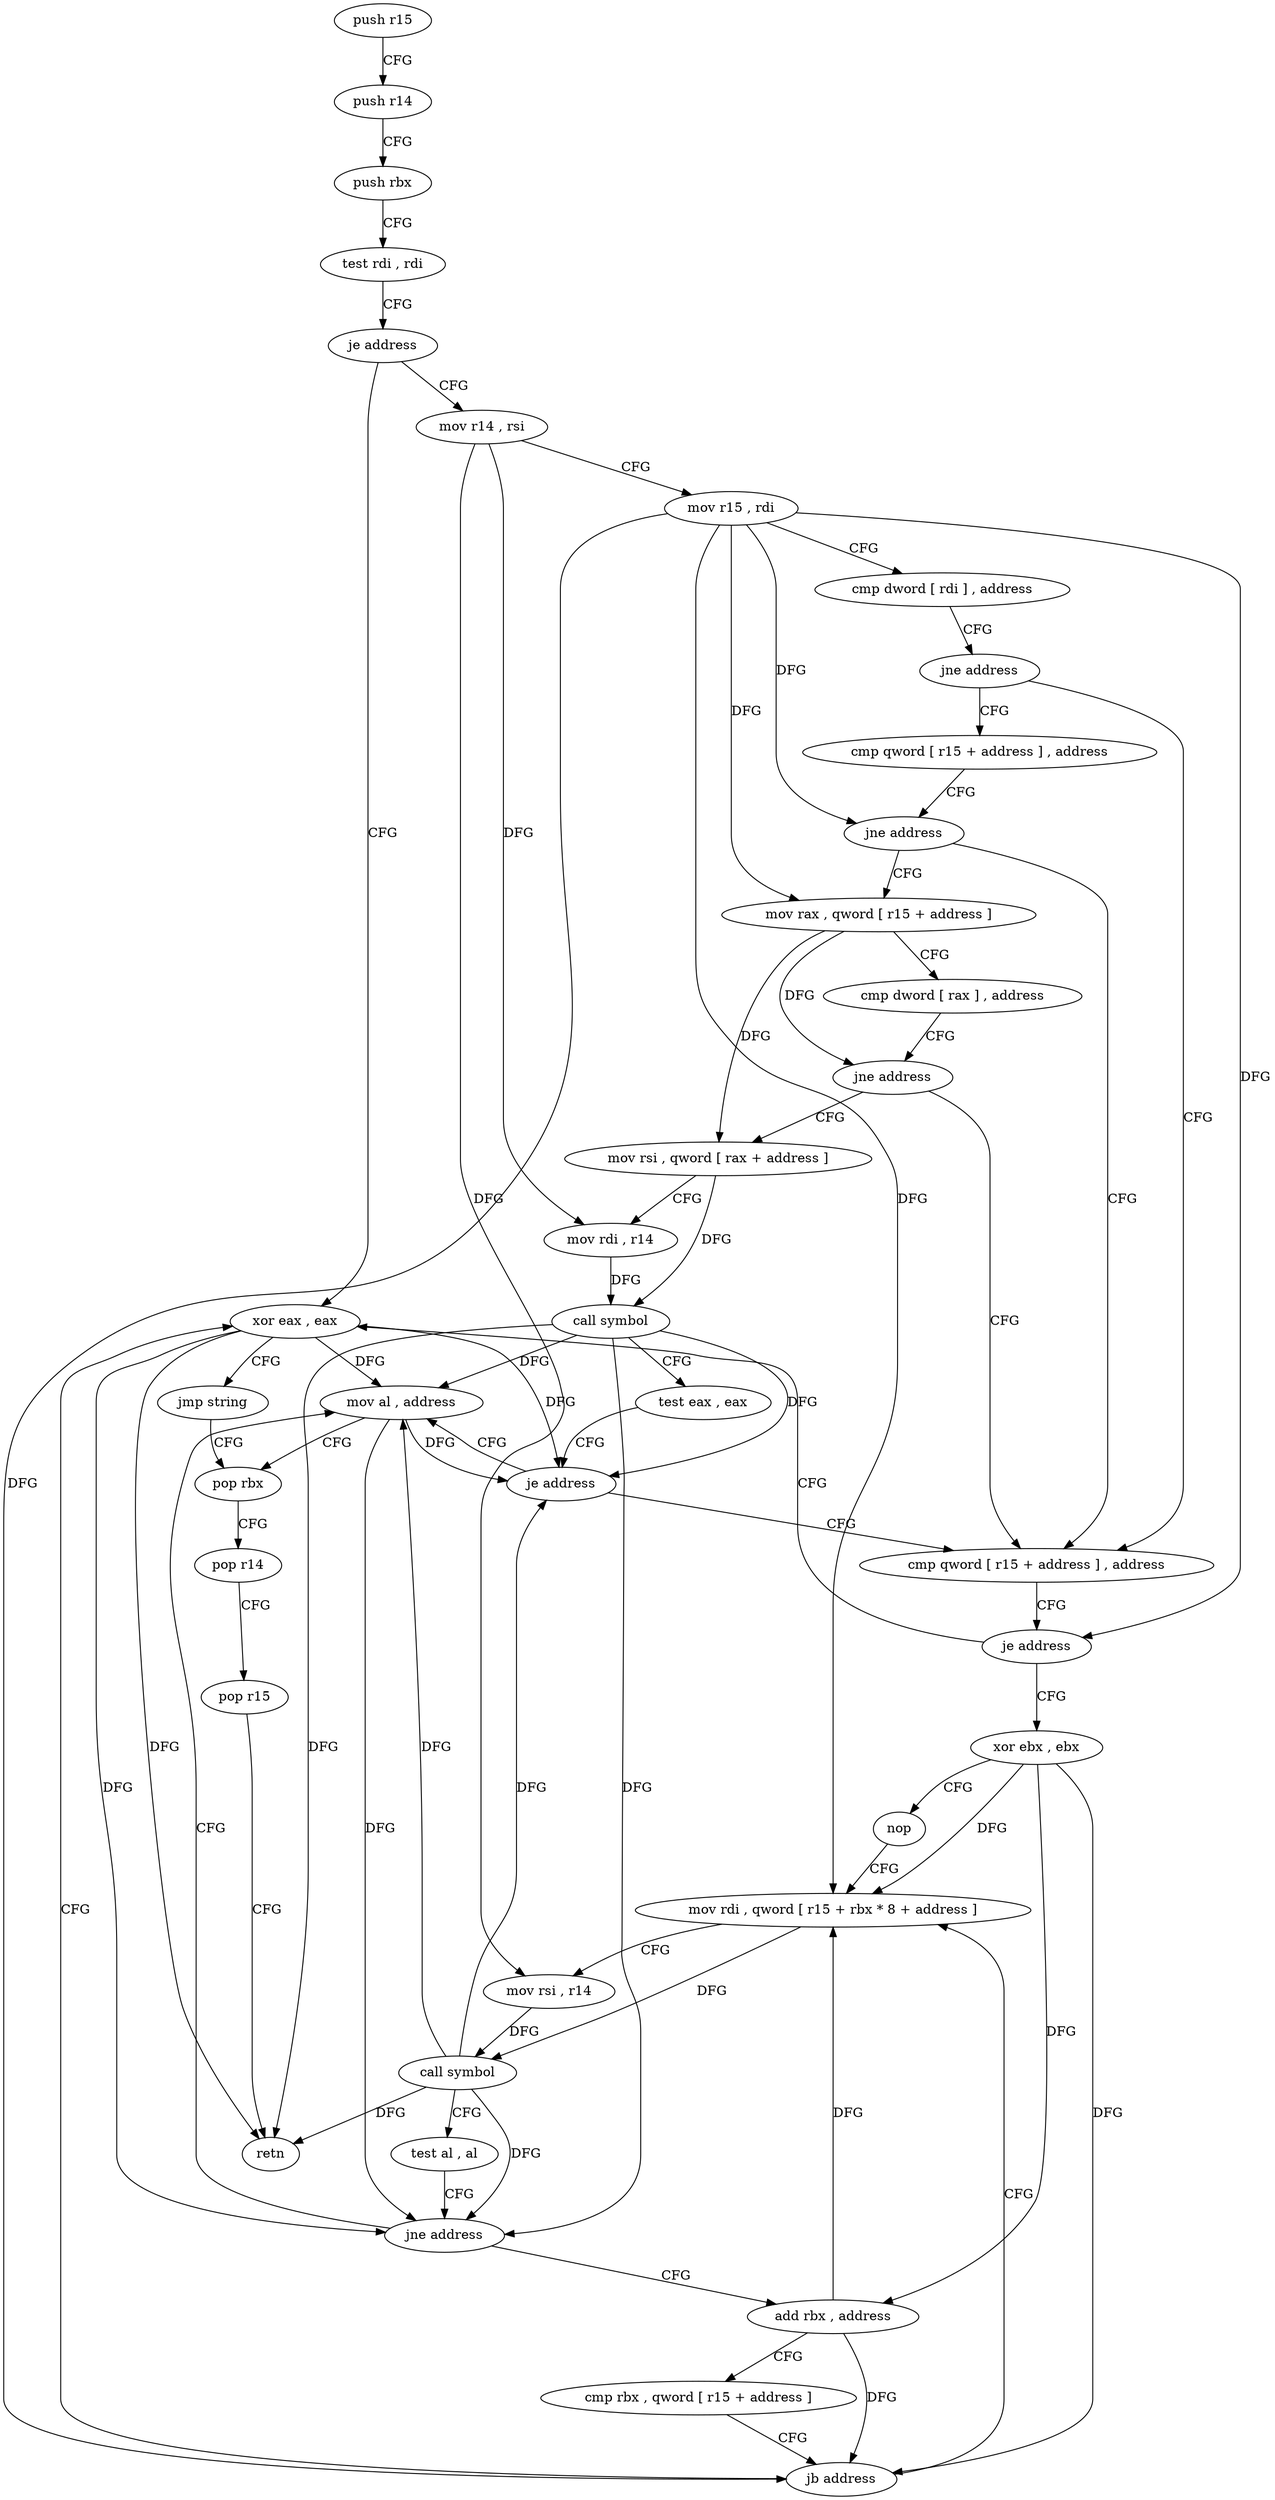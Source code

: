 digraph "func" {
"117760" [label = "push r15" ]
"117762" [label = "push r14" ]
"117764" [label = "push rbx" ]
"117765" [label = "test rdi , rdi" ]
"117768" [label = "je address" ]
"117851" [label = "xor eax , eax" ]
"117770" [label = "mov r14 , rsi" ]
"117853" [label = "jmp string" ]
"117857" [label = "pop rbx" ]
"117773" [label = "mov r15 , rdi" ]
"117776" [label = "cmp dword [ rdi ] , address" ]
"117779" [label = "jne address" ]
"117813" [label = "cmp qword [ r15 + address ] , address" ]
"117781" [label = "cmp qword [ r15 + address ] , address" ]
"117858" [label = "pop r14" ]
"117860" [label = "pop r15" ]
"117862" [label = "retn" ]
"117818" [label = "je address" ]
"117820" [label = "xor ebx , ebx" ]
"117786" [label = "jne address" ]
"117788" [label = "mov rax , qword [ r15 + address ]" ]
"117822" [label = "nop" ]
"117824" [label = "mov rdi , qword [ r15 + rbx * 8 + address ]" ]
"117792" [label = "cmp dword [ rax ] , address" ]
"117795" [label = "jne address" ]
"117797" [label = "mov rsi , qword [ rax + address ]" ]
"117855" [label = "mov al , address" ]
"117841" [label = "add rbx , address" ]
"117845" [label = "cmp rbx , qword [ r15 + address ]" ]
"117849" [label = "jb address" ]
"117801" [label = "mov rdi , r14" ]
"117804" [label = "call symbol" ]
"117809" [label = "test eax , eax" ]
"117811" [label = "je address" ]
"117829" [label = "mov rsi , r14" ]
"117832" [label = "call symbol" ]
"117837" [label = "test al , al" ]
"117839" [label = "jne address" ]
"117760" -> "117762" [ label = "CFG" ]
"117762" -> "117764" [ label = "CFG" ]
"117764" -> "117765" [ label = "CFG" ]
"117765" -> "117768" [ label = "CFG" ]
"117768" -> "117851" [ label = "CFG" ]
"117768" -> "117770" [ label = "CFG" ]
"117851" -> "117853" [ label = "CFG" ]
"117851" -> "117862" [ label = "DFG" ]
"117851" -> "117839" [ label = "DFG" ]
"117851" -> "117811" [ label = "DFG" ]
"117851" -> "117855" [ label = "DFG" ]
"117770" -> "117773" [ label = "CFG" ]
"117770" -> "117829" [ label = "DFG" ]
"117770" -> "117801" [ label = "DFG" ]
"117853" -> "117857" [ label = "CFG" ]
"117857" -> "117858" [ label = "CFG" ]
"117773" -> "117776" [ label = "CFG" ]
"117773" -> "117818" [ label = "DFG" ]
"117773" -> "117786" [ label = "DFG" ]
"117773" -> "117788" [ label = "DFG" ]
"117773" -> "117824" [ label = "DFG" ]
"117773" -> "117849" [ label = "DFG" ]
"117776" -> "117779" [ label = "CFG" ]
"117779" -> "117813" [ label = "CFG" ]
"117779" -> "117781" [ label = "CFG" ]
"117813" -> "117818" [ label = "CFG" ]
"117781" -> "117786" [ label = "CFG" ]
"117858" -> "117860" [ label = "CFG" ]
"117860" -> "117862" [ label = "CFG" ]
"117818" -> "117851" [ label = "CFG" ]
"117818" -> "117820" [ label = "CFG" ]
"117820" -> "117822" [ label = "CFG" ]
"117820" -> "117824" [ label = "DFG" ]
"117820" -> "117841" [ label = "DFG" ]
"117820" -> "117849" [ label = "DFG" ]
"117786" -> "117813" [ label = "CFG" ]
"117786" -> "117788" [ label = "CFG" ]
"117788" -> "117792" [ label = "CFG" ]
"117788" -> "117795" [ label = "DFG" ]
"117788" -> "117797" [ label = "DFG" ]
"117822" -> "117824" [ label = "CFG" ]
"117824" -> "117829" [ label = "CFG" ]
"117824" -> "117832" [ label = "DFG" ]
"117792" -> "117795" [ label = "CFG" ]
"117795" -> "117813" [ label = "CFG" ]
"117795" -> "117797" [ label = "CFG" ]
"117797" -> "117801" [ label = "CFG" ]
"117797" -> "117804" [ label = "DFG" ]
"117855" -> "117857" [ label = "CFG" ]
"117855" -> "117839" [ label = "DFG" ]
"117855" -> "117811" [ label = "DFG" ]
"117841" -> "117845" [ label = "CFG" ]
"117841" -> "117824" [ label = "DFG" ]
"117841" -> "117849" [ label = "DFG" ]
"117845" -> "117849" [ label = "CFG" ]
"117849" -> "117824" [ label = "CFG" ]
"117849" -> "117851" [ label = "CFG" ]
"117801" -> "117804" [ label = "DFG" ]
"117804" -> "117809" [ label = "CFG" ]
"117804" -> "117839" [ label = "DFG" ]
"117804" -> "117862" [ label = "DFG" ]
"117804" -> "117811" [ label = "DFG" ]
"117804" -> "117855" [ label = "DFG" ]
"117809" -> "117811" [ label = "CFG" ]
"117811" -> "117855" [ label = "CFG" ]
"117811" -> "117813" [ label = "CFG" ]
"117829" -> "117832" [ label = "DFG" ]
"117832" -> "117837" [ label = "CFG" ]
"117832" -> "117862" [ label = "DFG" ]
"117832" -> "117839" [ label = "DFG" ]
"117832" -> "117811" [ label = "DFG" ]
"117832" -> "117855" [ label = "DFG" ]
"117837" -> "117839" [ label = "CFG" ]
"117839" -> "117855" [ label = "CFG" ]
"117839" -> "117841" [ label = "CFG" ]
}
